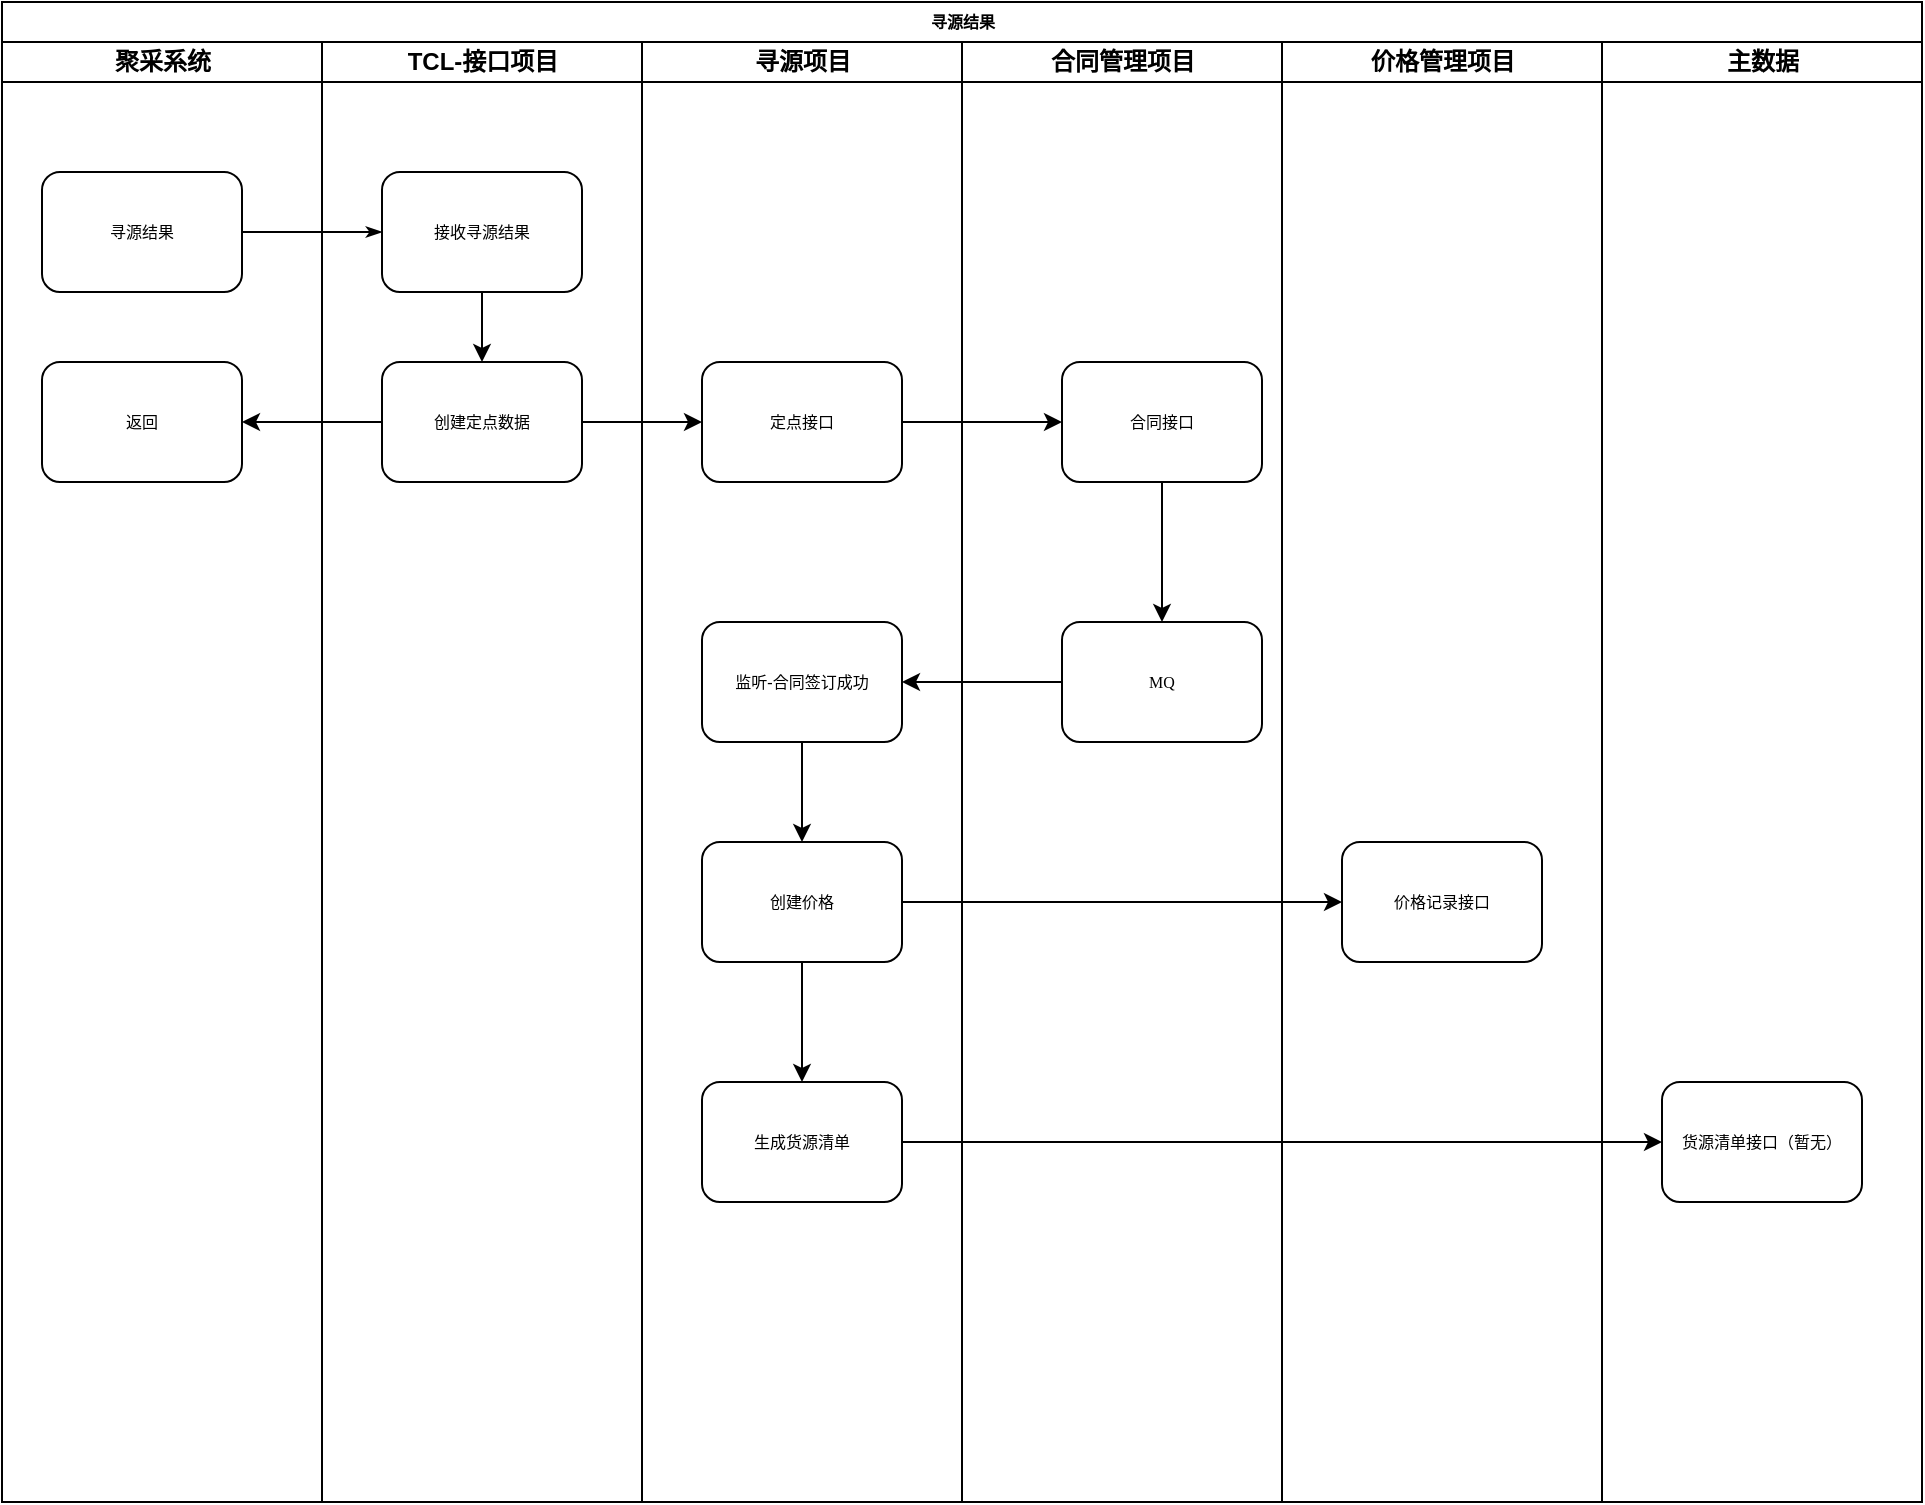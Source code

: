 <mxfile version="15.7.0" type="github" pages="2">
  <diagram name="寻源结果" id="74e2e168-ea6b-b213-b513-2b3c1d86103e">
    <mxGraphModel dx="1422" dy="772" grid="1" gridSize="10" guides="1" tooltips="1" connect="1" arrows="1" fold="1" page="1" pageScale="1" pageWidth="1100" pageHeight="850" background="none" math="0" shadow="0">
      <root>
        <mxCell id="0" />
        <mxCell id="1" parent="0" />
        <mxCell id="77e6c97f196da883-1" value="寻源结果" style="swimlane;html=1;childLayout=stackLayout;startSize=20;rounded=0;shadow=0;labelBackgroundColor=none;strokeWidth=1;fontFamily=Verdana;fontSize=8;align=center;" parent="1" vertex="1">
          <mxGeometry x="70" y="40" width="960" height="750" as="geometry" />
        </mxCell>
        <mxCell id="77e6c97f196da883-2" value="聚采系统" style="swimlane;html=1;startSize=20;" parent="77e6c97f196da883-1" vertex="1">
          <mxGeometry y="20" width="160" height="730" as="geometry" />
        </mxCell>
        <mxCell id="77e6c97f196da883-8" value="寻源结果" style="rounded=1;whiteSpace=wrap;html=1;shadow=0;labelBackgroundColor=none;strokeWidth=1;fontFamily=Verdana;fontSize=8;align=center;" parent="77e6c97f196da883-2" vertex="1">
          <mxGeometry x="20" y="65" width="100" height="60" as="geometry" />
        </mxCell>
        <mxCell id="v2lE_XUYXPb-PI1wSzKr-16" value="返回" style="rounded=1;whiteSpace=wrap;html=1;shadow=0;labelBackgroundColor=none;strokeWidth=1;fontFamily=Verdana;fontSize=8;align=center;" vertex="1" parent="77e6c97f196da883-2">
          <mxGeometry x="20" y="160" width="100" height="60" as="geometry" />
        </mxCell>
        <mxCell id="77e6c97f196da883-26" style="edgeStyle=orthogonalEdgeStyle;rounded=1;html=1;labelBackgroundColor=none;startArrow=none;startFill=0;startSize=5;endArrow=classicThin;endFill=1;endSize=5;jettySize=auto;orthogonalLoop=1;strokeWidth=1;fontFamily=Verdana;fontSize=8" parent="77e6c97f196da883-1" source="77e6c97f196da883-8" target="77e6c97f196da883-11" edge="1">
          <mxGeometry relative="1" as="geometry" />
        </mxCell>
        <mxCell id="77e6c97f196da883-3" value="TCL-接口项目" style="swimlane;html=1;startSize=20;" parent="77e6c97f196da883-1" vertex="1">
          <mxGeometry x="160" y="20" width="160" height="730" as="geometry" />
        </mxCell>
        <mxCell id="v2lE_XUYXPb-PI1wSzKr-28" style="edgeStyle=orthogonalEdgeStyle;rounded=0;orthogonalLoop=1;jettySize=auto;html=1;" edge="1" parent="77e6c97f196da883-3" source="77e6c97f196da883-11" target="v2lE_XUYXPb-PI1wSzKr-22">
          <mxGeometry relative="1" as="geometry" />
        </mxCell>
        <mxCell id="77e6c97f196da883-11" value="接收寻源结果" style="rounded=1;whiteSpace=wrap;html=1;shadow=0;labelBackgroundColor=none;strokeWidth=1;fontFamily=Verdana;fontSize=8;align=center;" parent="77e6c97f196da883-3" vertex="1">
          <mxGeometry x="30" y="65" width="100" height="60" as="geometry" />
        </mxCell>
        <mxCell id="v2lE_XUYXPb-PI1wSzKr-22" value="创建定点数据" style="rounded=1;whiteSpace=wrap;html=1;shadow=0;labelBackgroundColor=none;strokeWidth=1;fontFamily=Verdana;fontSize=8;align=center;" vertex="1" parent="77e6c97f196da883-3">
          <mxGeometry x="30" y="160" width="100" height="60" as="geometry" />
        </mxCell>
        <mxCell id="77e6c97f196da883-4" value="寻源项目" style="swimlane;html=1;startSize=20;" parent="77e6c97f196da883-1" vertex="1">
          <mxGeometry x="320" y="20" width="160" height="730" as="geometry" />
        </mxCell>
        <mxCell id="77e6c97f196da883-12" value="定点接口" style="rounded=1;whiteSpace=wrap;html=1;shadow=0;labelBackgroundColor=none;strokeWidth=1;fontFamily=Verdana;fontSize=8;align=center;" parent="77e6c97f196da883-4" vertex="1">
          <mxGeometry x="30" y="160" width="100" height="60" as="geometry" />
        </mxCell>
        <mxCell id="v2lE_XUYXPb-PI1wSzKr-44" style="edgeStyle=orthogonalEdgeStyle;rounded=0;orthogonalLoop=1;jettySize=auto;html=1;entryX=0.5;entryY=0;entryDx=0;entryDy=0;" edge="1" parent="77e6c97f196da883-4" source="v2lE_XUYXPb-PI1wSzKr-41" target="v2lE_XUYXPb-PI1wSzKr-24">
          <mxGeometry relative="1" as="geometry" />
        </mxCell>
        <mxCell id="v2lE_XUYXPb-PI1wSzKr-41" value="监听-合同签订成功" style="rounded=1;whiteSpace=wrap;html=1;shadow=0;labelBackgroundColor=none;strokeWidth=1;fontFamily=Verdana;fontSize=8;align=center;" vertex="1" parent="77e6c97f196da883-4">
          <mxGeometry x="30" y="290" width="100" height="60" as="geometry" />
        </mxCell>
        <mxCell id="v2lE_XUYXPb-PI1wSzKr-24" value="创建价格" style="rounded=1;whiteSpace=wrap;html=1;shadow=0;labelBackgroundColor=none;strokeWidth=1;fontFamily=Verdana;fontSize=8;align=center;" vertex="1" parent="77e6c97f196da883-4">
          <mxGeometry x="30" y="400" width="100" height="60" as="geometry" />
        </mxCell>
        <mxCell id="v2lE_XUYXPb-PI1wSzKr-26" value="生成货源清单" style="rounded=1;whiteSpace=wrap;html=1;shadow=0;labelBackgroundColor=none;strokeWidth=1;fontFamily=Verdana;fontSize=8;align=center;" vertex="1" parent="77e6c97f196da883-4">
          <mxGeometry x="30" y="520" width="100" height="60" as="geometry" />
        </mxCell>
        <mxCell id="v2lE_XUYXPb-PI1wSzKr-34" style="edgeStyle=orthogonalEdgeStyle;rounded=0;orthogonalLoop=1;jettySize=auto;html=1;" edge="1" parent="77e6c97f196da883-4" source="v2lE_XUYXPb-PI1wSzKr-24" target="v2lE_XUYXPb-PI1wSzKr-26">
          <mxGeometry relative="1" as="geometry" />
        </mxCell>
        <mxCell id="77e6c97f196da883-5" value="合同管理项目" style="swimlane;html=1;startSize=20;" parent="77e6c97f196da883-1" vertex="1">
          <mxGeometry x="480" y="20" width="160" height="730" as="geometry" />
        </mxCell>
        <mxCell id="v2lE_XUYXPb-PI1wSzKr-4" value="" style="edgeStyle=orthogonalEdgeStyle;rounded=0;orthogonalLoop=1;jettySize=auto;html=1;" edge="1" parent="77e6c97f196da883-5" source="77e6c97f196da883-16">
          <mxGeometry relative="1" as="geometry">
            <mxPoint x="80" y="300" as="targetPoint" />
          </mxGeometry>
        </mxCell>
        <mxCell id="77e6c97f196da883-34" style="edgeStyle=orthogonalEdgeStyle;rounded=1;html=1;labelBackgroundColor=none;startArrow=none;startFill=0;startSize=5;endArrow=classicThin;endFill=1;endSize=5;jettySize=auto;orthogonalLoop=1;strokeColor=#000000;strokeWidth=1;fontFamily=Verdana;fontSize=8;fontColor=#000000;" parent="77e6c97f196da883-5" target="77e6c97f196da883-16" edge="1">
          <mxGeometry relative="1" as="geometry">
            <mxPoint x="80" y="300" as="sourcePoint" />
          </mxGeometry>
        </mxCell>
        <mxCell id="77e6c97f196da883-35" style="edgeStyle=orthogonalEdgeStyle;rounded=1;html=1;labelBackgroundColor=none;startArrow=none;startFill=0;startSize=5;endArrow=classicThin;endFill=1;endSize=5;jettySize=auto;orthogonalLoop=1;strokeWidth=1;fontFamily=Verdana;fontSize=8" parent="77e6c97f196da883-5" target="77e6c97f196da883-17" edge="1">
          <mxGeometry relative="1" as="geometry">
            <mxPoint x="80" y="380" as="sourcePoint" />
          </mxGeometry>
        </mxCell>
        <mxCell id="v2lE_XUYXPb-PI1wSzKr-3" value="MQ" style="rounded=1;whiteSpace=wrap;html=1;shadow=0;labelBackgroundColor=none;strokeWidth=1;fontFamily=Verdana;fontSize=8;align=center;" vertex="1" parent="77e6c97f196da883-5">
          <mxGeometry x="50" y="290" width="100" height="60" as="geometry" />
        </mxCell>
        <mxCell id="v2lE_XUYXPb-PI1wSzKr-40" style="edgeStyle=orthogonalEdgeStyle;rounded=0;orthogonalLoop=1;jettySize=auto;html=1;" edge="1" parent="77e6c97f196da883-5" source="v2lE_XUYXPb-PI1wSzKr-37" target="v2lE_XUYXPb-PI1wSzKr-3">
          <mxGeometry relative="1" as="geometry" />
        </mxCell>
        <mxCell id="v2lE_XUYXPb-PI1wSzKr-37" value="合同接口" style="rounded=1;whiteSpace=wrap;html=1;shadow=0;labelBackgroundColor=none;strokeWidth=1;fontFamily=Verdana;fontSize=8;align=center;" vertex="1" parent="77e6c97f196da883-5">
          <mxGeometry x="50" y="160" width="100" height="60" as="geometry" />
        </mxCell>
        <mxCell id="77e6c97f196da883-6" value="价格管理项目" style="swimlane;html=1;startSize=20;" parent="77e6c97f196da883-1" vertex="1">
          <mxGeometry x="640" y="20" width="160" height="730" as="geometry" />
        </mxCell>
        <mxCell id="v2lE_XUYXPb-PI1wSzKr-10" value="价格记录接口" style="rounded=1;whiteSpace=wrap;html=1;shadow=0;labelBackgroundColor=none;strokeWidth=1;fontFamily=Verdana;fontSize=8;align=center;" vertex="1" parent="77e6c97f196da883-6">
          <mxGeometry x="30" y="400" width="100" height="60" as="geometry" />
        </mxCell>
        <mxCell id="77e6c97f196da883-7" value="主数据" style="swimlane;html=1;startSize=20;" parent="77e6c97f196da883-1" vertex="1">
          <mxGeometry x="800" y="20" width="160" height="730" as="geometry" />
        </mxCell>
        <mxCell id="v2lE_XUYXPb-PI1wSzKr-13" value="货源清单接口（暂无）" style="rounded=1;whiteSpace=wrap;html=1;shadow=0;labelBackgroundColor=none;strokeWidth=1;fontFamily=Verdana;fontSize=8;align=center;" vertex="1" parent="77e6c97f196da883-7">
          <mxGeometry x="30" y="520" width="100" height="60" as="geometry" />
        </mxCell>
        <mxCell id="v2lE_XUYXPb-PI1wSzKr-27" style="edgeStyle=orthogonalEdgeStyle;rounded=0;orthogonalLoop=1;jettySize=auto;html=1;" edge="1" parent="77e6c97f196da883-1" source="v2lE_XUYXPb-PI1wSzKr-22" target="77e6c97f196da883-12">
          <mxGeometry relative="1" as="geometry" />
        </mxCell>
        <mxCell id="v2lE_XUYXPb-PI1wSzKr-30" style="edgeStyle=orthogonalEdgeStyle;rounded=0;orthogonalLoop=1;jettySize=auto;html=1;" edge="1" parent="77e6c97f196da883-1" source="v2lE_XUYXPb-PI1wSzKr-24" target="v2lE_XUYXPb-PI1wSzKr-10">
          <mxGeometry relative="1" as="geometry" />
        </mxCell>
        <mxCell id="v2lE_XUYXPb-PI1wSzKr-31" style="edgeStyle=orthogonalEdgeStyle;rounded=0;orthogonalLoop=1;jettySize=auto;html=1;" edge="1" parent="77e6c97f196da883-1" source="v2lE_XUYXPb-PI1wSzKr-26" target="v2lE_XUYXPb-PI1wSzKr-13">
          <mxGeometry relative="1" as="geometry" />
        </mxCell>
        <mxCell id="v2lE_XUYXPb-PI1wSzKr-38" style="edgeStyle=orthogonalEdgeStyle;rounded=0;orthogonalLoop=1;jettySize=auto;html=1;" edge="1" parent="77e6c97f196da883-1" source="77e6c97f196da883-12" target="v2lE_XUYXPb-PI1wSzKr-37">
          <mxGeometry relative="1" as="geometry" />
        </mxCell>
        <mxCell id="v2lE_XUYXPb-PI1wSzKr-42" style="edgeStyle=orthogonalEdgeStyle;rounded=0;orthogonalLoop=1;jettySize=auto;html=1;" edge="1" parent="77e6c97f196da883-1" source="v2lE_XUYXPb-PI1wSzKr-22" target="v2lE_XUYXPb-PI1wSzKr-16">
          <mxGeometry relative="1" as="geometry" />
        </mxCell>
        <mxCell id="v2lE_XUYXPb-PI1wSzKr-43" style="edgeStyle=orthogonalEdgeStyle;rounded=0;orthogonalLoop=1;jettySize=auto;html=1;" edge="1" parent="77e6c97f196da883-1" source="v2lE_XUYXPb-PI1wSzKr-3" target="v2lE_XUYXPb-PI1wSzKr-41">
          <mxGeometry relative="1" as="geometry" />
        </mxCell>
      </root>
    </mxGraphModel>
  </diagram>
  <diagram id="siyEmG5ksyAXgrkhhxZU" name="寻源需求">
    <mxGraphModel dx="1422" dy="772" grid="1" gridSize="10" guides="1" tooltips="1" connect="1" arrows="1" fold="1" page="1" pageScale="1" pageWidth="827" pageHeight="1169" math="0" shadow="0">
      <root>
        <mxCell id="MZsf5ur2gSi2dbGptfGt-0" />
        <mxCell id="MZsf5ur2gSi2dbGptfGt-1" parent="MZsf5ur2gSi2dbGptfGt-0" />
        <mxCell id="nzJfzKg50nXV_mahgz4O-0" value="寻源结果" style="swimlane;html=1;childLayout=stackLayout;startSize=20;rounded=0;shadow=0;labelBackgroundColor=none;strokeWidth=1;fontFamily=Verdana;fontSize=8;align=center;" vertex="1" parent="MZsf5ur2gSi2dbGptfGt-1">
          <mxGeometry x="120" y="40" width="960" height="750" as="geometry" />
        </mxCell>
        <mxCell id="nzJfzKg50nXV_mahgz4O-1" value="采购执行" style="swimlane;html=1;startSize=20;" vertex="1" parent="nzJfzKg50nXV_mahgz4O-0">
          <mxGeometry y="20" width="260" height="730" as="geometry" />
        </mxCell>
        <mxCell id="nzJfzKg50nXV_mahgz4O-2" value="创建聚采需求" style="rounded=1;whiteSpace=wrap;html=1;shadow=0;labelBackgroundColor=none;strokeWidth=1;fontFamily=Verdana;fontSize=8;align=center;fillColor=#3399FF;" vertex="1" parent="nzJfzKg50nXV_mahgz4O-1">
          <mxGeometry x="80" y="65" width="100" height="60" as="geometry" />
        </mxCell>
        <mxCell id="nzJfzKg50nXV_mahgz4O-3" value="返回" style="rounded=1;whiteSpace=wrap;html=1;shadow=0;labelBackgroundColor=none;strokeWidth=1;fontFamily=Verdana;fontSize=8;align=center;fillColor=#999999;" vertex="1" parent="nzJfzKg50nXV_mahgz4O-1">
          <mxGeometry x="80" y="170" width="100" height="60" as="geometry" />
        </mxCell>
        <mxCell id="nzJfzKg50nXV_mahgz4O-41" value="取消聚采需求" style="rounded=1;whiteSpace=wrap;html=1;shadow=0;labelBackgroundColor=none;strokeWidth=1;fontFamily=Verdana;fontSize=8;align=center;fillColor=#3399FF;" vertex="1" parent="nzJfzKg50nXV_mahgz4O-1">
          <mxGeometry x="80" y="280" width="100" height="60" as="geometry" />
        </mxCell>
        <mxCell id="nzJfzKg50nXV_mahgz4O-42" value="返回" style="rounded=1;whiteSpace=wrap;html=1;shadow=0;labelBackgroundColor=none;strokeWidth=1;fontFamily=Verdana;fontSize=8;align=center;fillColor=#999999;" vertex="1" parent="nzJfzKg50nXV_mahgz4O-1">
          <mxGeometry x="80" y="380" width="100" height="60" as="geometry" />
        </mxCell>
        <mxCell id="nzJfzKg50nXV_mahgz4O-49" value="作废聚采需求接口" style="rounded=1;whiteSpace=wrap;html=1;shadow=0;labelBackgroundColor=none;strokeWidth=1;fontFamily=Verdana;fontSize=8;align=center;" vertex="1" parent="nzJfzKg50nXV_mahgz4O-1">
          <mxGeometry x="80" y="495" width="100" height="60" as="geometry" />
        </mxCell>
        <mxCell id="nzJfzKg50nXV_mahgz4O-4" style="edgeStyle=orthogonalEdgeStyle;rounded=1;html=1;labelBackgroundColor=none;startArrow=none;startFill=0;startSize=5;endArrow=classicThin;endFill=1;endSize=5;jettySize=auto;orthogonalLoop=1;strokeWidth=1;fontFamily=Verdana;fontSize=8" edge="1" parent="nzJfzKg50nXV_mahgz4O-0" source="nzJfzKg50nXV_mahgz4O-2" target="nzJfzKg50nXV_mahgz4O-7">
          <mxGeometry relative="1" as="geometry" />
        </mxCell>
        <mxCell id="nzJfzKg50nXV_mahgz4O-5" value="TCL-接口项目" style="swimlane;html=1;startSize=20;" vertex="1" parent="nzJfzKg50nXV_mahgz4O-0">
          <mxGeometry x="260" y="20" width="240" height="730" as="geometry" />
        </mxCell>
        <mxCell id="nzJfzKg50nXV_mahgz4O-7" value="创建聚采需求接口" style="rounded=1;whiteSpace=wrap;html=1;shadow=0;labelBackgroundColor=none;strokeWidth=1;fontFamily=Verdana;fontSize=8;align=center;" vertex="1" parent="nzJfzKg50nXV_mahgz4O-5">
          <mxGeometry x="60" y="65" width="100" height="60" as="geometry" />
        </mxCell>
        <mxCell id="nzJfzKg50nXV_mahgz4O-8" value="响应" style="rounded=1;whiteSpace=wrap;html=1;shadow=0;labelBackgroundColor=none;strokeWidth=1;fontFamily=Verdana;fontSize=8;align=center;" vertex="1" parent="nzJfzKg50nXV_mahgz4O-5">
          <mxGeometry x="60" y="170" width="100" height="60" as="geometry" />
        </mxCell>
        <mxCell id="nzJfzKg50nXV_mahgz4O-44" value="取消聚采需求接口" style="rounded=1;whiteSpace=wrap;html=1;shadow=0;labelBackgroundColor=none;strokeWidth=1;fontFamily=Verdana;fontSize=8;align=center;" vertex="1" parent="nzJfzKg50nXV_mahgz4O-5">
          <mxGeometry x="60" y="280" width="100" height="60" as="geometry" />
        </mxCell>
        <mxCell id="nzJfzKg50nXV_mahgz4O-45" value="响应" style="rounded=1;whiteSpace=wrap;html=1;shadow=0;labelBackgroundColor=none;strokeWidth=1;fontFamily=Verdana;fontSize=8;align=center;" vertex="1" parent="nzJfzKg50nXV_mahgz4O-5">
          <mxGeometry x="60" y="380" width="100" height="60" as="geometry" />
        </mxCell>
        <mxCell id="nzJfzKg50nXV_mahgz4O-52" value="作废聚采需求接口" style="rounded=1;whiteSpace=wrap;html=1;shadow=0;labelBackgroundColor=none;strokeWidth=1;fontFamily=Verdana;fontSize=8;align=center;" vertex="1" parent="nzJfzKg50nXV_mahgz4O-5">
          <mxGeometry x="60" y="495" width="100" height="60" as="geometry" />
        </mxCell>
        <mxCell id="nzJfzKg50nXV_mahgz4O-50" value="响应" style="rounded=1;whiteSpace=wrap;html=1;shadow=0;labelBackgroundColor=none;strokeWidth=1;fontFamily=Verdana;fontSize=8;align=center;" vertex="1" parent="nzJfzKg50nXV_mahgz4O-5">
          <mxGeometry x="60" y="620" width="100" height="60" as="geometry" />
        </mxCell>
        <mxCell id="nzJfzKg50nXV_mahgz4O-31" style="edgeStyle=orthogonalEdgeStyle;rounded=0;orthogonalLoop=1;jettySize=auto;html=1;" edge="1" parent="nzJfzKg50nXV_mahgz4O-0" source="nzJfzKg50nXV_mahgz4O-8" target="nzJfzKg50nXV_mahgz4O-3">
          <mxGeometry relative="1" as="geometry" />
        </mxCell>
        <mxCell id="nzJfzKg50nXV_mahgz4O-34" style="edgeStyle=orthogonalEdgeStyle;rounded=0;orthogonalLoop=1;jettySize=auto;html=1;" edge="1" parent="nzJfzKg50nXV_mahgz4O-0" source="nzJfzKg50nXV_mahgz4O-7" target="nzJfzKg50nXV_mahgz4O-33">
          <mxGeometry relative="1" as="geometry" />
        </mxCell>
        <mxCell id="nzJfzKg50nXV_mahgz4O-43" style="edgeStyle=orthogonalEdgeStyle;rounded=1;html=1;labelBackgroundColor=none;startArrow=none;startFill=0;startSize=5;endArrow=classicThin;endFill=1;endSize=5;jettySize=auto;orthogonalLoop=1;strokeWidth=1;fontFamily=Verdana;fontSize=8" edge="1" parent="nzJfzKg50nXV_mahgz4O-0" source="nzJfzKg50nXV_mahgz4O-41" target="nzJfzKg50nXV_mahgz4O-44">
          <mxGeometry relative="1" as="geometry" />
        </mxCell>
        <mxCell id="nzJfzKg50nXV_mahgz4O-46" style="edgeStyle=orthogonalEdgeStyle;rounded=0;orthogonalLoop=1;jettySize=auto;html=1;" edge="1" parent="nzJfzKg50nXV_mahgz4O-0" source="nzJfzKg50nXV_mahgz4O-45" target="nzJfzKg50nXV_mahgz4O-42">
          <mxGeometry relative="1" as="geometry" />
        </mxCell>
        <mxCell id="nzJfzKg50nXV_mahgz4O-59" style="edgeStyle=orthogonalEdgeStyle;rounded=0;orthogonalLoop=1;jettySize=auto;html=1;entryX=1;entryY=0.5;entryDx=0;entryDy=0;" edge="1" parent="nzJfzKg50nXV_mahgz4O-0" source="nzJfzKg50nXV_mahgz4O-33" target="nzJfzKg50nXV_mahgz4O-8">
          <mxGeometry relative="1" as="geometry">
            <Array as="points">
              <mxPoint x="590" y="220" />
            </Array>
          </mxGeometry>
        </mxCell>
        <mxCell id="nzJfzKg50nXV_mahgz4O-62" style="edgeStyle=orthogonalEdgeStyle;rounded=0;orthogonalLoop=1;jettySize=auto;html=1;" edge="1" parent="nzJfzKg50nXV_mahgz4O-0" source="nzJfzKg50nXV_mahgz4O-44" target="nzJfzKg50nXV_mahgz4O-57">
          <mxGeometry relative="1" as="geometry" />
        </mxCell>
        <mxCell id="nzJfzKg50nXV_mahgz4O-75" style="edgeStyle=orthogonalEdgeStyle;rounded=0;orthogonalLoop=1;jettySize=auto;html=1;" edge="1" parent="nzJfzKg50nXV_mahgz4O-0" source="nzJfzKg50nXV_mahgz4O-74" target="nzJfzKg50nXV_mahgz4O-52">
          <mxGeometry relative="1" as="geometry" />
        </mxCell>
        <mxCell id="nzJfzKg50nXV_mahgz4O-76" style="edgeStyle=orthogonalEdgeStyle;rounded=0;orthogonalLoop=1;jettySize=auto;html=1;" edge="1" parent="nzJfzKg50nXV_mahgz4O-0" source="nzJfzKg50nXV_mahgz4O-52" target="nzJfzKg50nXV_mahgz4O-49">
          <mxGeometry relative="1" as="geometry" />
        </mxCell>
        <mxCell id="nzJfzKg50nXV_mahgz4O-78" style="edgeStyle=orthogonalEdgeStyle;rounded=0;orthogonalLoop=1;jettySize=auto;html=1;" edge="1" parent="nzJfzKg50nXV_mahgz4O-0" source="nzJfzKg50nXV_mahgz4O-50" target="nzJfzKg50nXV_mahgz4O-53">
          <mxGeometry relative="1" as="geometry" />
        </mxCell>
        <mxCell id="nzJfzKg50nXV_mahgz4O-77" style="edgeStyle=orthogonalEdgeStyle;rounded=0;orthogonalLoop=1;jettySize=auto;html=1;" edge="1" parent="nzJfzKg50nXV_mahgz4O-0" source="nzJfzKg50nXV_mahgz4O-49" target="nzJfzKg50nXV_mahgz4O-50">
          <mxGeometry relative="1" as="geometry">
            <Array as="points">
              <mxPoint x="120" y="670" />
            </Array>
          </mxGeometry>
        </mxCell>
        <mxCell id="nzJfzKg50nXV_mahgz4O-9" value="聚采系统" style="swimlane;html=1;startSize=20;" vertex="1" parent="nzJfzKg50nXV_mahgz4O-0">
          <mxGeometry x="500" y="20" width="250" height="730" as="geometry" />
        </mxCell>
        <mxCell id="nzJfzKg50nXV_mahgz4O-33" value="创建聚采需求接口" style="rounded=1;whiteSpace=wrap;html=1;shadow=0;labelBackgroundColor=none;strokeWidth=1;fontFamily=Verdana;fontSize=8;align=center;" vertex="1" parent="nzJfzKg50nXV_mahgz4O-9">
          <mxGeometry x="60" y="65" width="100" height="60" as="geometry" />
        </mxCell>
        <mxCell id="nzJfzKg50nXV_mahgz4O-57" value="取消聚采需求接口" style="rounded=1;whiteSpace=wrap;html=1;shadow=0;labelBackgroundColor=none;strokeWidth=1;fontFamily=Verdana;fontSize=8;align=center;" vertex="1" parent="nzJfzKg50nXV_mahgz4O-9">
          <mxGeometry x="60" y="280" width="100" height="60" as="geometry" />
        </mxCell>
        <mxCell id="nzJfzKg50nXV_mahgz4O-74" value="作废聚采需求" style="rounded=1;whiteSpace=wrap;html=1;shadow=0;labelBackgroundColor=none;strokeWidth=1;fontFamily=Verdana;fontSize=8;align=center;fillColor=#3399FF;" vertex="1" parent="nzJfzKg50nXV_mahgz4O-9">
          <mxGeometry x="60" y="495" width="100" height="60" as="geometry" />
        </mxCell>
        <mxCell id="nzJfzKg50nXV_mahgz4O-53" value="返回" style="rounded=1;whiteSpace=wrap;html=1;shadow=0;labelBackgroundColor=none;strokeWidth=1;fontFamily=Verdana;fontSize=8;align=center;fillColor=#999999;" vertex="1" parent="nzJfzKg50nXV_mahgz4O-9">
          <mxGeometry x="60" y="620" width="100" height="60" as="geometry" />
        </mxCell>
        <mxCell id="nzJfzKg50nXV_mahgz4O-79" style="edgeStyle=orthogonalEdgeStyle;rounded=0;orthogonalLoop=1;jettySize=auto;html=1;entryX=1;entryY=0.617;entryDx=0;entryDy=0;entryPerimeter=0;" edge="1" parent="nzJfzKg50nXV_mahgz4O-0" source="nzJfzKg50nXV_mahgz4O-57" target="nzJfzKg50nXV_mahgz4O-45">
          <mxGeometry relative="1" as="geometry">
            <Array as="points">
              <mxPoint x="610" y="437" />
            </Array>
          </mxGeometry>
        </mxCell>
      </root>
    </mxGraphModel>
  </diagram>
</mxfile>
